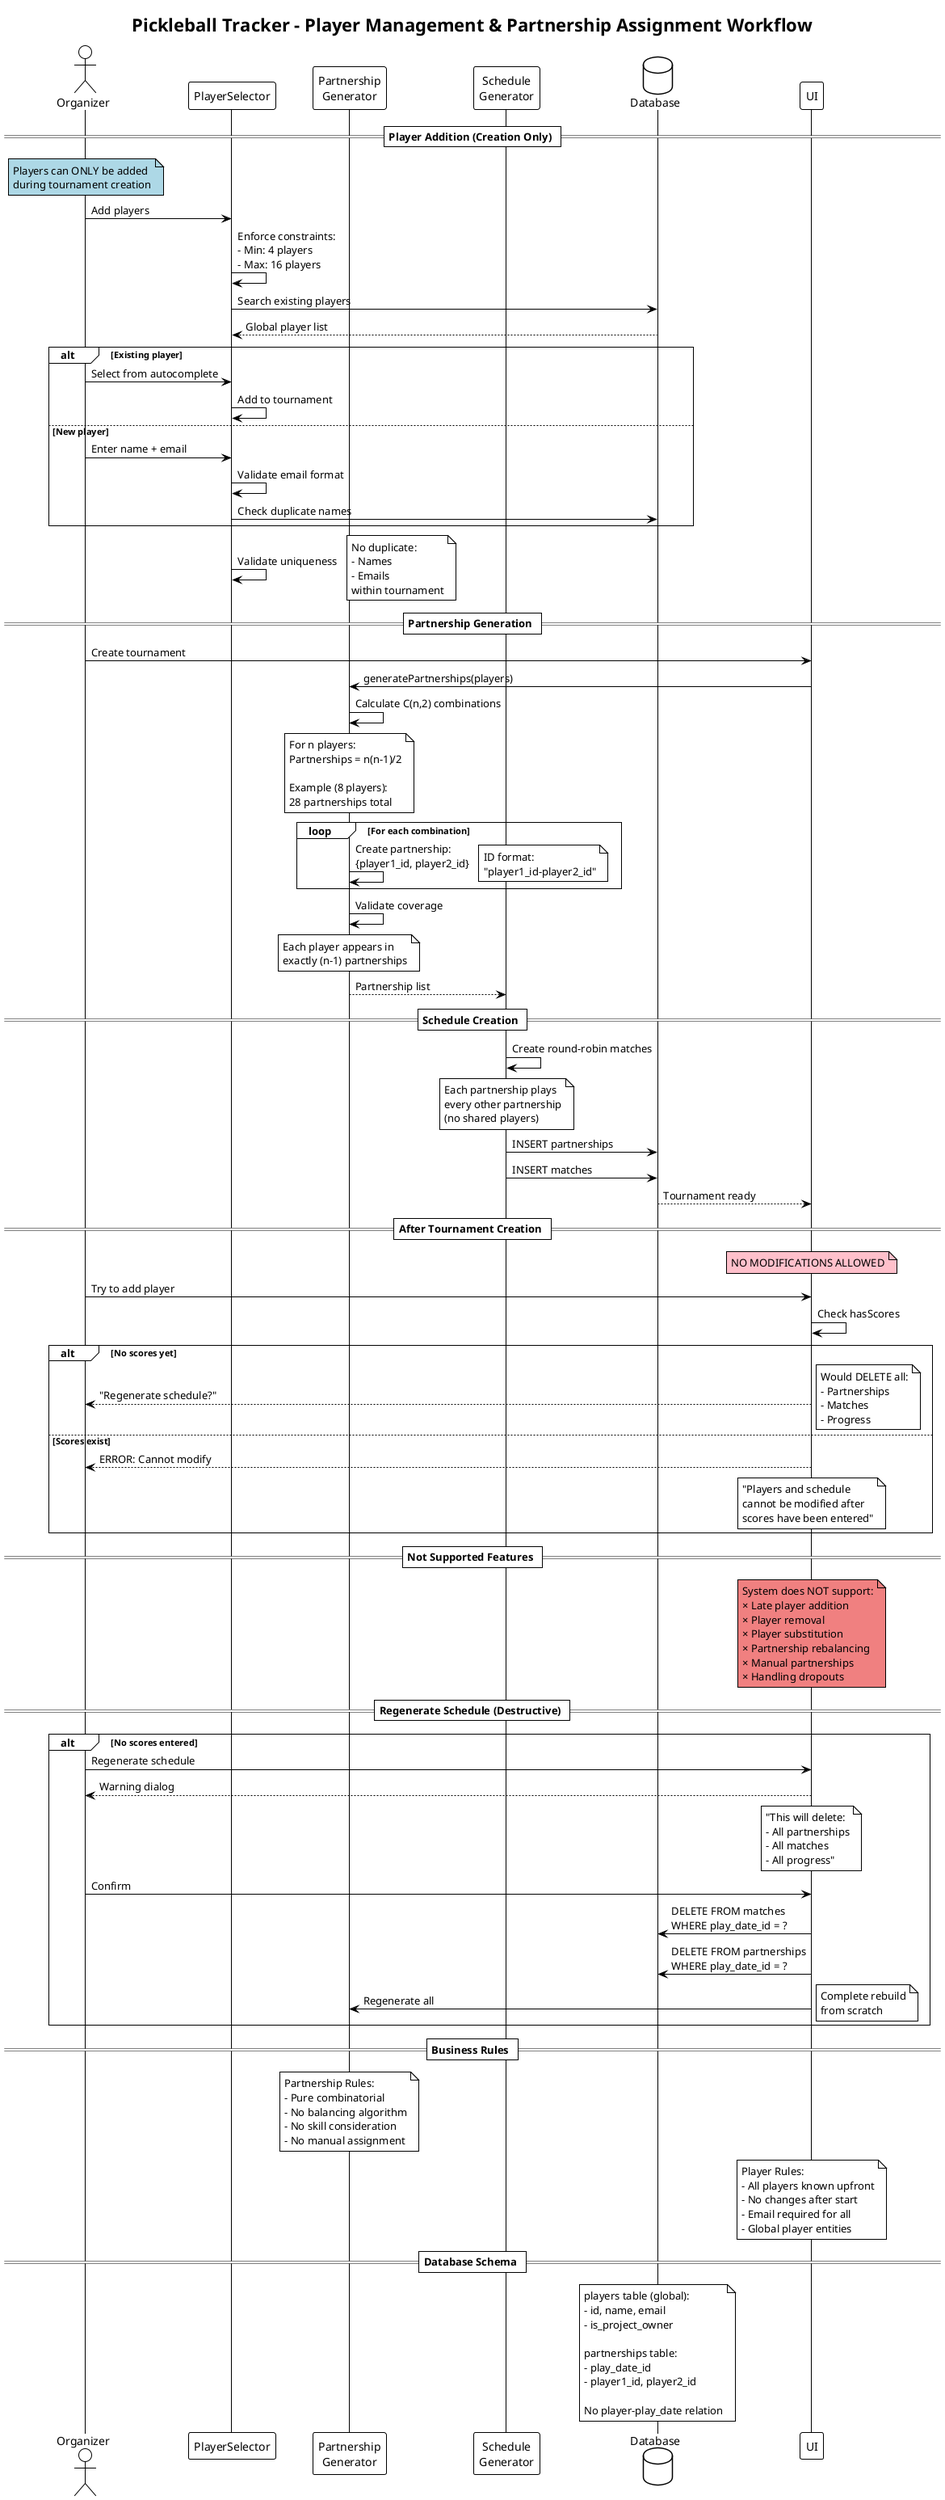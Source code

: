@startuml Player Management Partnership Assignment
!theme plain

title Pickleball Tracker - Player Management & Partnership Assignment Workflow

actor "Organizer" as Organizer
participant "PlayerSelector" as Selector
participant "Partnership\nGenerator" as PartnerGen
participant "Schedule\nGenerator" as SchedGen
database "Database" as DB
participant "UI" as UI

== Player Addition (Creation Only) ==
note over Organizer #lightblue: Players can ONLY be added\nduring tournament creation

Organizer -> Selector: Add players
Selector -> Selector: Enforce constraints:\n- Min: 4 players\n- Max: 16 players
Selector -> DB: Search existing players
DB --> Selector: Global player list

alt Existing player
    Organizer -> Selector: Select from autocomplete
    Selector -> Selector: Add to tournament
else New player
    Organizer -> Selector: Enter name + email
    Selector -> Selector: Validate email format
    Selector -> DB: Check duplicate names
end

Selector -> Selector: Validate uniqueness
note right: No duplicate:\n- Names\n- Emails\nwithin tournament

== Partnership Generation ==
Organizer -> UI: Create tournament
UI -> PartnerGen: generatePartnerships(players)

PartnerGen -> PartnerGen: Calculate C(n,2) combinations
note over PartnerGen: For n players:\nPartnerships = n(n-1)/2\n\nExample (8 players):\n28 partnerships total

loop For each combination
    PartnerGen -> PartnerGen: Create partnership:\n{player1_id, player2_id}
    note right: ID format:\n"player1_id-player2_id"
end

PartnerGen -> PartnerGen: Validate coverage
note over PartnerGen: Each player appears in\nexactly (n-1) partnerships

PartnerGen --> SchedGen: Partnership list

== Schedule Creation ==
SchedGen -> SchedGen: Create round-robin matches
note over SchedGen: Each partnership plays\nevery other partnership\n(no shared players)

SchedGen -> DB: INSERT partnerships
SchedGen -> DB: INSERT matches
DB --> UI: Tournament ready

== After Tournament Creation ==
note over UI #pink: NO MODIFICATIONS ALLOWED

Organizer -> UI: Try to add player
UI -> UI: Check hasScores
alt No scores yet
    UI --> Organizer: "Regenerate schedule?"
    note right: Would DELETE all:\n- Partnerships\n- Matches\n- Progress
else Scores exist
    UI --> Organizer: ERROR: Cannot modify
    note over UI: "Players and schedule\ncannot be modified after\nscores have been entered"
end

== Not Supported Features ==
note over UI #lightcoral: System does NOT support:\n× Late player addition\n× Player removal\n× Player substitution\n× Partnership rebalancing\n× Manual partnerships\n× Handling dropouts

== Regenerate Schedule (Destructive) ==
alt No scores entered
    Organizer -> UI: Regenerate schedule
    UI --> Organizer: Warning dialog
    note over UI: "This will delete:\n- All partnerships\n- All matches\n- All progress"
    
    Organizer -> UI: Confirm
    UI -> DB: DELETE FROM matches\nWHERE play_date_id = ?
    UI -> DB: DELETE FROM partnerships\nWHERE play_date_id = ?
    
    UI -> PartnerGen: Regenerate all
    note right: Complete rebuild\nfrom scratch
end

== Business Rules ==
note over PartnerGen: Partnership Rules:\n- Pure combinatorial\n- No balancing algorithm\n- No skill consideration\n- No manual assignment

note over UI: Player Rules:\n- All players known upfront\n- No changes after start\n- Email required for all\n- Global player entities

== Database Schema ==
note over DB: players table (global):\n- id, name, email\n- is_project_owner\n\npartnerships table:\n- play_date_id\n- player1_id, player2_id\n\nNo player-play_date relation

@enduml